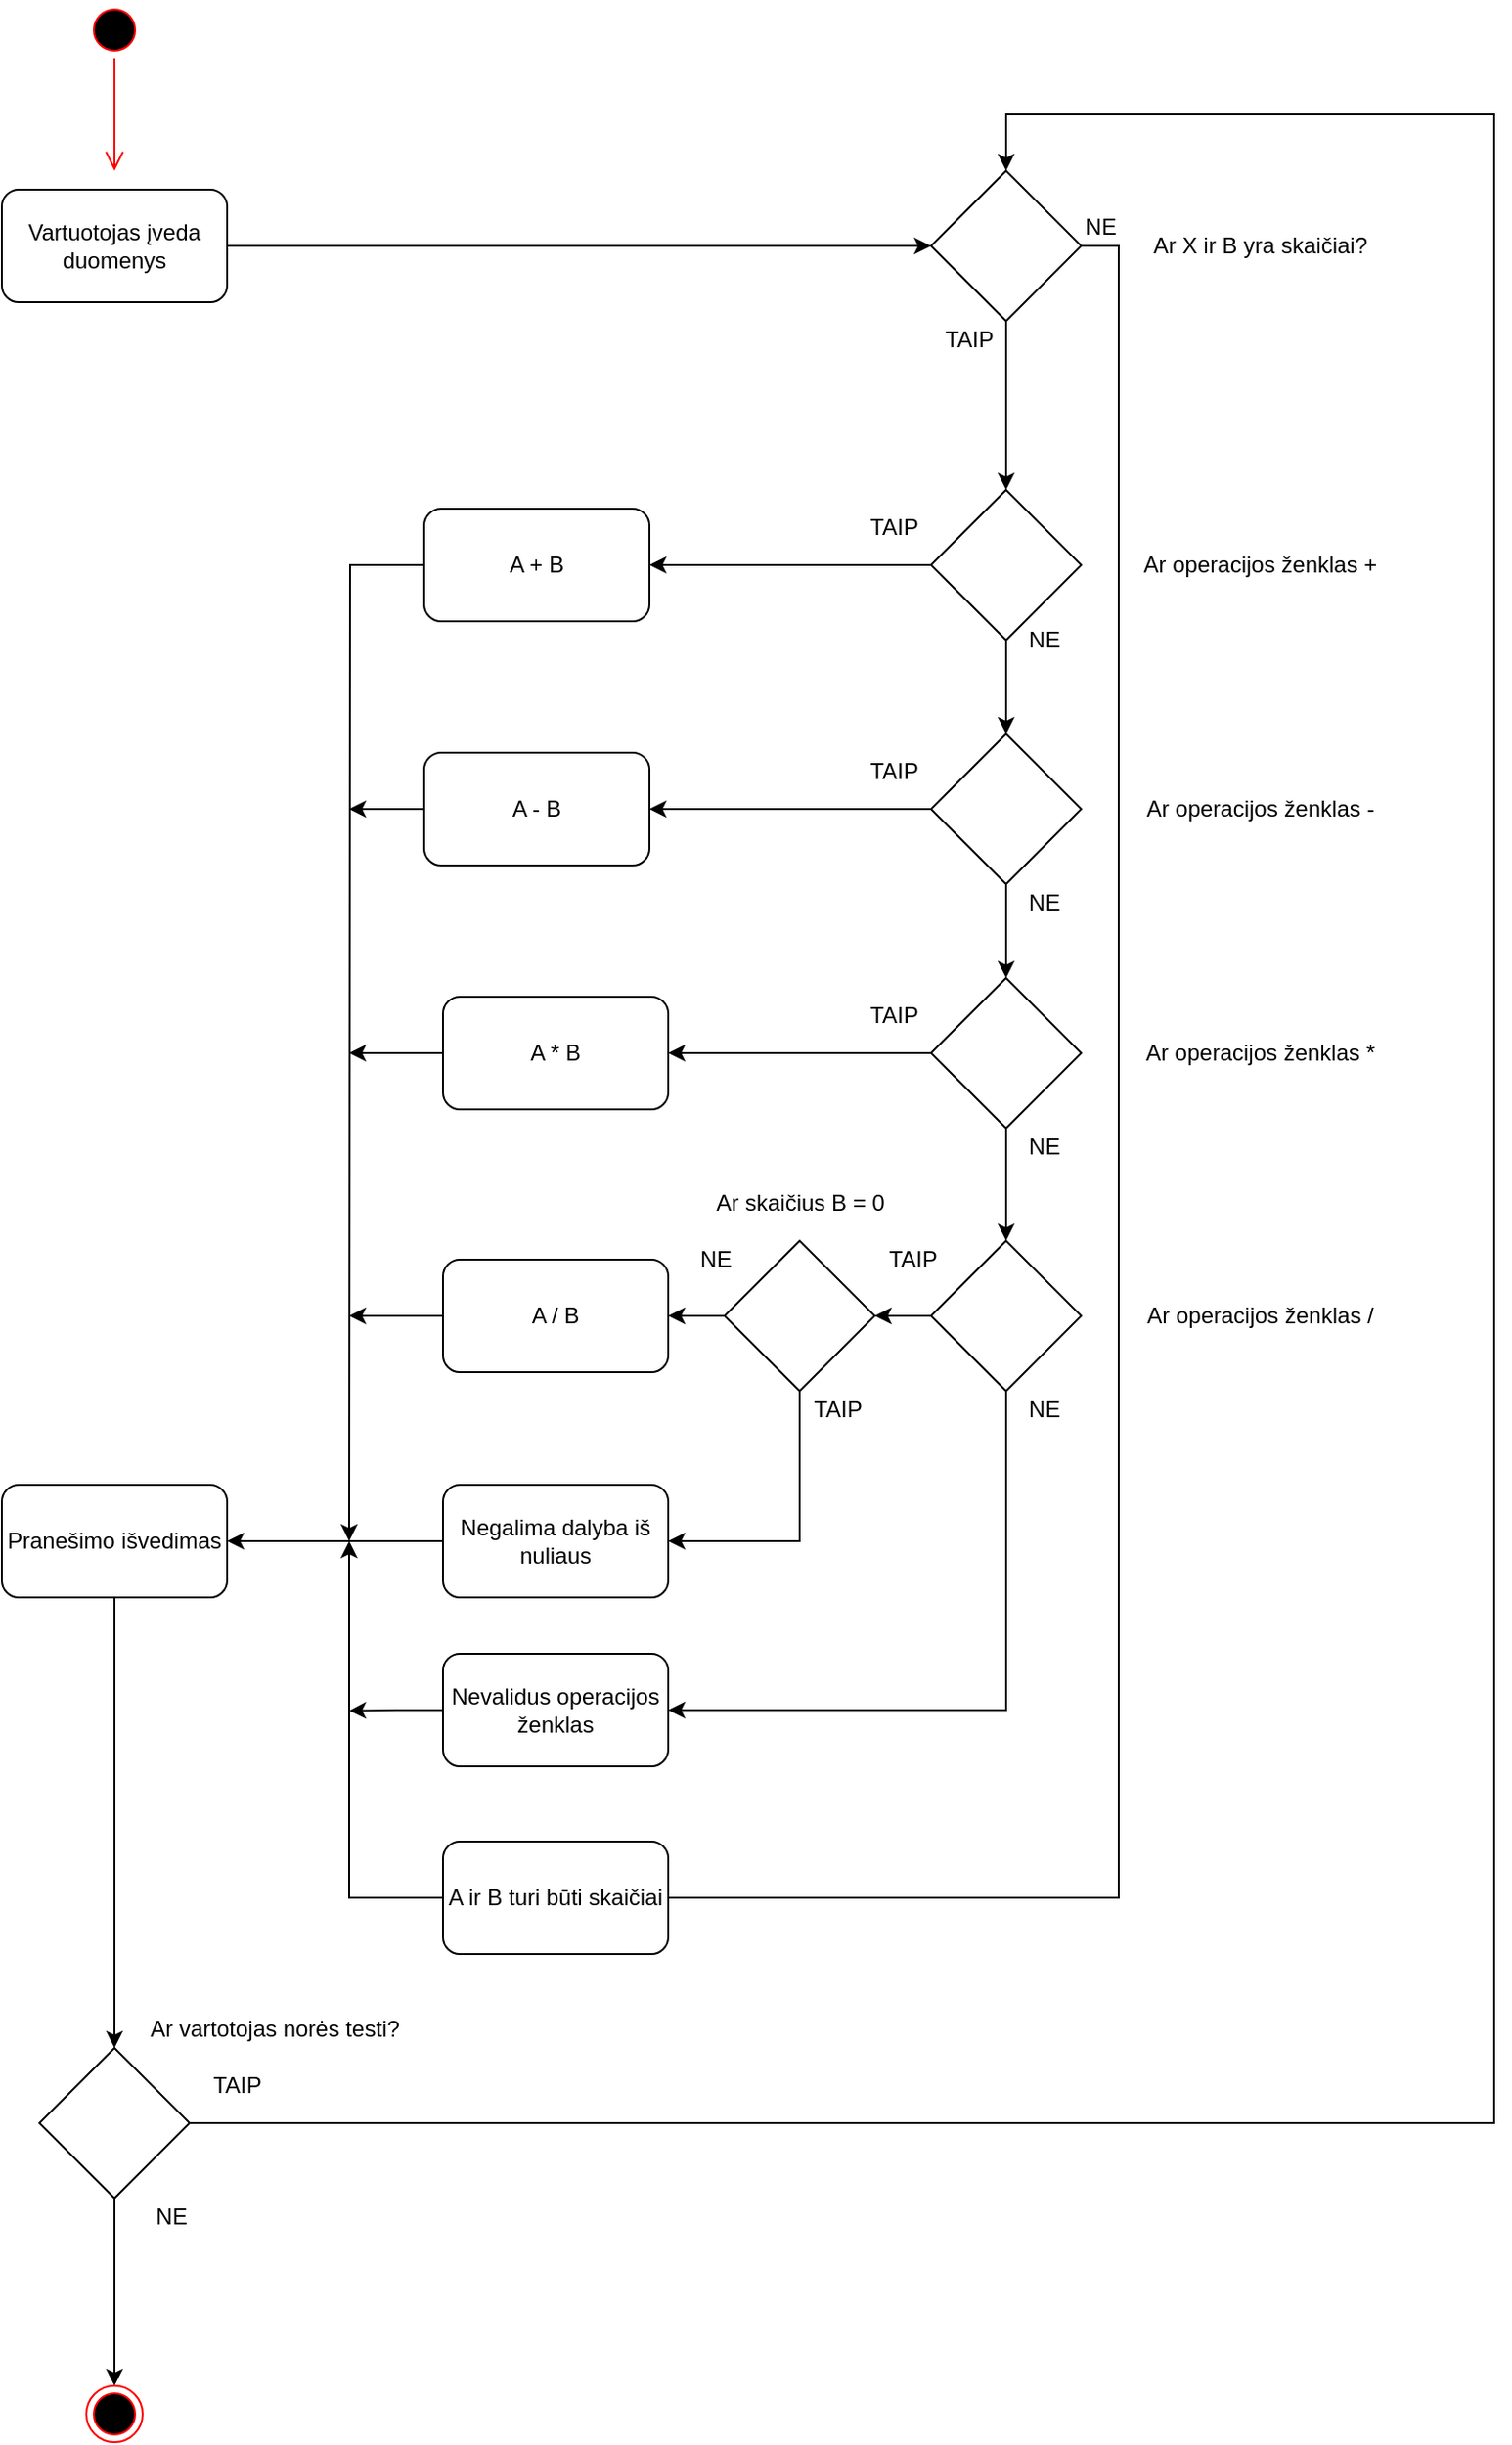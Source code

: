 <mxfile version="13.7.9" type="device"><diagram id="p7X6ZBg62qdABpZR3_G6" name="Page-1"><mxGraphModel dx="2083" dy="1323" grid="1" gridSize="10" guides="1" tooltips="1" connect="1" arrows="1" fold="1" page="1" pageScale="1" pageWidth="827" pageHeight="1169" math="0" shadow="0"><root><mxCell id="0"/><mxCell id="1" parent="0"/><mxCell id="2SCtub2LhXO2Xbrkj-Kt-11" value="" style="ellipse;html=1;shape=startState;fillColor=#000000;strokeColor=#ff0000;" vertex="1" parent="1"><mxGeometry x="140" y="10" width="30" height="30" as="geometry"/></mxCell><mxCell id="2SCtub2LhXO2Xbrkj-Kt-12" value="" style="edgeStyle=orthogonalEdgeStyle;html=1;verticalAlign=bottom;endArrow=open;endSize=8;strokeColor=#ff0000;" edge="1" source="2SCtub2LhXO2Xbrkj-Kt-11" parent="1"><mxGeometry relative="1" as="geometry"><mxPoint x="155" y="100" as="targetPoint"/><Array as="points"><mxPoint x="155" y="60"/><mxPoint x="155" y="60"/></Array></mxGeometry></mxCell><mxCell id="2SCtub2LhXO2Xbrkj-Kt-45" style="edgeStyle=orthogonalEdgeStyle;rounded=0;orthogonalLoop=1;jettySize=auto;html=1;exitX=1;exitY=0.5;exitDx=0;exitDy=0;entryX=0;entryY=0.5;entryDx=0;entryDy=0;" edge="1" parent="1" source="2SCtub2LhXO2Xbrkj-Kt-13" target="2SCtub2LhXO2Xbrkj-Kt-44"><mxGeometry relative="1" as="geometry"/></mxCell><mxCell id="2SCtub2LhXO2Xbrkj-Kt-13" value="Vartuotojas įveda duomenys" style="rounded=1;whiteSpace=wrap;html=1;" vertex="1" parent="1"><mxGeometry x="95" y="110" width="120" height="60" as="geometry"/></mxCell><mxCell id="2SCtub2LhXO2Xbrkj-Kt-40" style="edgeStyle=orthogonalEdgeStyle;rounded=0;orthogonalLoop=1;jettySize=auto;html=1;exitX=0.5;exitY=1;exitDx=0;exitDy=0;entryX=0.5;entryY=0;entryDx=0;entryDy=0;" edge="1" parent="1" source="2SCtub2LhXO2Xbrkj-Kt-15" target="2SCtub2LhXO2Xbrkj-Kt-16"><mxGeometry relative="1" as="geometry"/></mxCell><mxCell id="2SCtub2LhXO2Xbrkj-Kt-47" style="edgeStyle=orthogonalEdgeStyle;rounded=0;orthogonalLoop=1;jettySize=auto;html=1;exitX=0;exitY=0.5;exitDx=0;exitDy=0;entryX=1;entryY=0.5;entryDx=0;entryDy=0;" edge="1" parent="1" source="2SCtub2LhXO2Xbrkj-Kt-15" target="2SCtub2LhXO2Xbrkj-Kt-19"><mxGeometry relative="1" as="geometry"/></mxCell><mxCell id="2SCtub2LhXO2Xbrkj-Kt-15" value="" style="rhombus;whiteSpace=wrap;html=1;" vertex="1" parent="1"><mxGeometry x="590" y="270" width="80" height="80" as="geometry"/></mxCell><mxCell id="2SCtub2LhXO2Xbrkj-Kt-41" style="edgeStyle=orthogonalEdgeStyle;rounded=0;orthogonalLoop=1;jettySize=auto;html=1;exitX=0.5;exitY=1;exitDx=0;exitDy=0;entryX=0.5;entryY=0;entryDx=0;entryDy=0;" edge="1" parent="1" source="2SCtub2LhXO2Xbrkj-Kt-16" target="2SCtub2LhXO2Xbrkj-Kt-17"><mxGeometry relative="1" as="geometry"/></mxCell><mxCell id="2SCtub2LhXO2Xbrkj-Kt-56" style="edgeStyle=orthogonalEdgeStyle;rounded=0;orthogonalLoop=1;jettySize=auto;html=1;entryX=1;entryY=0.5;entryDx=0;entryDy=0;" edge="1" parent="1" source="2SCtub2LhXO2Xbrkj-Kt-16" target="2SCtub2LhXO2Xbrkj-Kt-20"><mxGeometry relative="1" as="geometry"/></mxCell><mxCell id="2SCtub2LhXO2Xbrkj-Kt-16" value="" style="rhombus;whiteSpace=wrap;html=1;" vertex="1" parent="1"><mxGeometry x="590" y="400" width="80" height="80" as="geometry"/></mxCell><mxCell id="2SCtub2LhXO2Xbrkj-Kt-42" style="edgeStyle=orthogonalEdgeStyle;rounded=0;orthogonalLoop=1;jettySize=auto;html=1;exitX=0.5;exitY=1;exitDx=0;exitDy=0;entryX=0.5;entryY=0;entryDx=0;entryDy=0;" edge="1" parent="1" source="2SCtub2LhXO2Xbrkj-Kt-17" target="2SCtub2LhXO2Xbrkj-Kt-18"><mxGeometry relative="1" as="geometry"/></mxCell><mxCell id="2SCtub2LhXO2Xbrkj-Kt-57" style="edgeStyle=orthogonalEdgeStyle;rounded=0;orthogonalLoop=1;jettySize=auto;html=1;exitX=0;exitY=0.5;exitDx=0;exitDy=0;entryX=1;entryY=0.5;entryDx=0;entryDy=0;" edge="1" parent="1" source="2SCtub2LhXO2Xbrkj-Kt-17" target="2SCtub2LhXO2Xbrkj-Kt-21"><mxGeometry relative="1" as="geometry"/></mxCell><mxCell id="2SCtub2LhXO2Xbrkj-Kt-17" value="" style="rhombus;whiteSpace=wrap;html=1;" vertex="1" parent="1"><mxGeometry x="590" y="530" width="80" height="80" as="geometry"/></mxCell><mxCell id="2SCtub2LhXO2Xbrkj-Kt-38" style="edgeStyle=orthogonalEdgeStyle;rounded=0;orthogonalLoop=1;jettySize=auto;html=1;exitX=0;exitY=0.5;exitDx=0;exitDy=0;entryX=1;entryY=0.5;entryDx=0;entryDy=0;" edge="1" parent="1" source="2SCtub2LhXO2Xbrkj-Kt-18" target="2SCtub2LhXO2Xbrkj-Kt-37"><mxGeometry relative="1" as="geometry"/></mxCell><mxCell id="2SCtub2LhXO2Xbrkj-Kt-67" style="edgeStyle=orthogonalEdgeStyle;rounded=0;orthogonalLoop=1;jettySize=auto;html=1;exitX=0.5;exitY=1;exitDx=0;exitDy=0;entryX=1;entryY=0.5;entryDx=0;entryDy=0;" edge="1" parent="1" source="2SCtub2LhXO2Xbrkj-Kt-18" target="2SCtub2LhXO2Xbrkj-Kt-66"><mxGeometry relative="1" as="geometry"><mxPoint x="480" y="920" as="targetPoint"/><Array as="points"><mxPoint x="630" y="920"/></Array></mxGeometry></mxCell><mxCell id="2SCtub2LhXO2Xbrkj-Kt-18" value="" style="rhombus;whiteSpace=wrap;html=1;" vertex="1" parent="1"><mxGeometry x="590" y="670" width="80" height="80" as="geometry"/></mxCell><mxCell id="2SCtub2LhXO2Xbrkj-Kt-28" style="edgeStyle=orthogonalEdgeStyle;rounded=0;orthogonalLoop=1;jettySize=auto;html=1;exitX=0;exitY=0.5;exitDx=0;exitDy=0;" edge="1" parent="1" source="2SCtub2LhXO2Xbrkj-Kt-19"><mxGeometry relative="1" as="geometry"><mxPoint x="280" y="830.0" as="targetPoint"/></mxGeometry></mxCell><mxCell id="2SCtub2LhXO2Xbrkj-Kt-19" value="A + B" style="rounded=1;whiteSpace=wrap;html=1;" vertex="1" parent="1"><mxGeometry x="320" y="280" width="120" height="60" as="geometry"/></mxCell><mxCell id="2SCtub2LhXO2Xbrkj-Kt-29" style="edgeStyle=orthogonalEdgeStyle;rounded=0;orthogonalLoop=1;jettySize=auto;html=1;exitX=0;exitY=0.5;exitDx=0;exitDy=0;" edge="1" parent="1" source="2SCtub2LhXO2Xbrkj-Kt-20"><mxGeometry relative="1" as="geometry"><mxPoint x="280" y="440" as="targetPoint"/></mxGeometry></mxCell><mxCell id="2SCtub2LhXO2Xbrkj-Kt-20" value="A - B" style="rounded=1;whiteSpace=wrap;html=1;" vertex="1" parent="1"><mxGeometry x="320" y="410" width="120" height="60" as="geometry"/></mxCell><mxCell id="2SCtub2LhXO2Xbrkj-Kt-30" style="edgeStyle=orthogonalEdgeStyle;rounded=0;orthogonalLoop=1;jettySize=auto;html=1;exitX=0;exitY=0.5;exitDx=0;exitDy=0;" edge="1" parent="1" source="2SCtub2LhXO2Xbrkj-Kt-21"><mxGeometry relative="1" as="geometry"><mxPoint x="280" y="570" as="targetPoint"/></mxGeometry></mxCell><mxCell id="2SCtub2LhXO2Xbrkj-Kt-21" value="A * B" style="rounded=1;whiteSpace=wrap;html=1;" vertex="1" parent="1"><mxGeometry x="330" y="540" width="120" height="60" as="geometry"/></mxCell><mxCell id="2SCtub2LhXO2Xbrkj-Kt-31" style="edgeStyle=orthogonalEdgeStyle;rounded=0;orthogonalLoop=1;jettySize=auto;html=1;exitX=0;exitY=0.5;exitDx=0;exitDy=0;" edge="1" parent="1" source="2SCtub2LhXO2Xbrkj-Kt-22"><mxGeometry relative="1" as="geometry"><mxPoint x="280" y="710" as="targetPoint"/></mxGeometry></mxCell><mxCell id="2SCtub2LhXO2Xbrkj-Kt-22" value="A / B" style="rounded=1;whiteSpace=wrap;html=1;" vertex="1" parent="1"><mxGeometry x="330" y="680" width="120" height="60" as="geometry"/></mxCell><mxCell id="2SCtub2LhXO2Xbrkj-Kt-36" style="edgeStyle=orthogonalEdgeStyle;rounded=0;orthogonalLoop=1;jettySize=auto;html=1;exitX=0.5;exitY=1;exitDx=0;exitDy=0;entryX=1;entryY=0.5;entryDx=0;entryDy=0;" edge="1" parent="1" source="2SCtub2LhXO2Xbrkj-Kt-37" target="2SCtub2LhXO2Xbrkj-Kt-24"><mxGeometry relative="1" as="geometry"><mxPoint x="590" y="830" as="sourcePoint"/></mxGeometry></mxCell><mxCell id="2SCtub2LhXO2Xbrkj-Kt-27" style="edgeStyle=orthogonalEdgeStyle;rounded=0;orthogonalLoop=1;jettySize=auto;html=1;exitX=0;exitY=0.5;exitDx=0;exitDy=0;entryX=1;entryY=0.5;entryDx=0;entryDy=0;" edge="1" parent="1" source="2SCtub2LhXO2Xbrkj-Kt-24" target="2SCtub2LhXO2Xbrkj-Kt-25"><mxGeometry relative="1" as="geometry"/></mxCell><mxCell id="2SCtub2LhXO2Xbrkj-Kt-24" value="Negalima dalyba iš nuliaus" style="rounded=1;whiteSpace=wrap;html=1;" vertex="1" parent="1"><mxGeometry x="330" y="800" width="120" height="60" as="geometry"/></mxCell><mxCell id="2SCtub2LhXO2Xbrkj-Kt-79" style="edgeStyle=orthogonalEdgeStyle;rounded=0;orthogonalLoop=1;jettySize=auto;html=1;exitX=0.5;exitY=1;exitDx=0;exitDy=0;entryX=0.5;entryY=0;entryDx=0;entryDy=0;" edge="1" parent="1" source="2SCtub2LhXO2Xbrkj-Kt-25" target="2SCtub2LhXO2Xbrkj-Kt-77"><mxGeometry relative="1" as="geometry"/></mxCell><mxCell id="2SCtub2LhXO2Xbrkj-Kt-25" value="Pranešimo išvedimas" style="rounded=1;whiteSpace=wrap;html=1;" vertex="1" parent="1"><mxGeometry x="95" y="800" width="120" height="60" as="geometry"/></mxCell><mxCell id="2SCtub2LhXO2Xbrkj-Kt-39" style="edgeStyle=orthogonalEdgeStyle;rounded=0;orthogonalLoop=1;jettySize=auto;html=1;exitX=0;exitY=0.5;exitDx=0;exitDy=0;entryX=1;entryY=0.5;entryDx=0;entryDy=0;" edge="1" parent="1" source="2SCtub2LhXO2Xbrkj-Kt-37" target="2SCtub2LhXO2Xbrkj-Kt-22"><mxGeometry relative="1" as="geometry"/></mxCell><mxCell id="2SCtub2LhXO2Xbrkj-Kt-37" value="" style="rhombus;whiteSpace=wrap;html=1;" vertex="1" parent="1"><mxGeometry x="480" y="670" width="80" height="80" as="geometry"/></mxCell><mxCell id="2SCtub2LhXO2Xbrkj-Kt-46" style="edgeStyle=orthogonalEdgeStyle;rounded=0;orthogonalLoop=1;jettySize=auto;html=1;exitX=0.5;exitY=1;exitDx=0;exitDy=0;entryX=0.5;entryY=0;entryDx=0;entryDy=0;" edge="1" parent="1" source="2SCtub2LhXO2Xbrkj-Kt-44" target="2SCtub2LhXO2Xbrkj-Kt-15"><mxGeometry relative="1" as="geometry"/></mxCell><mxCell id="2SCtub2LhXO2Xbrkj-Kt-48" style="edgeStyle=orthogonalEdgeStyle;rounded=0;orthogonalLoop=1;jettySize=auto;html=1;exitX=1;exitY=0.5;exitDx=0;exitDy=0;" edge="1" parent="1" source="2SCtub2LhXO2Xbrkj-Kt-44"><mxGeometry relative="1" as="geometry"><mxPoint x="280" y="830" as="targetPoint"/><Array as="points"><mxPoint x="690" y="140"/><mxPoint x="690" y="1020"/></Array></mxGeometry></mxCell><mxCell id="2SCtub2LhXO2Xbrkj-Kt-44" value="" style="rhombus;whiteSpace=wrap;html=1;" vertex="1" parent="1"><mxGeometry x="590" y="100" width="80" height="80" as="geometry"/></mxCell><mxCell id="2SCtub2LhXO2Xbrkj-Kt-49" value="A ir B turi būti skaičiai" style="rounded=1;whiteSpace=wrap;html=1;" vertex="1" parent="1"><mxGeometry x="330" y="990" width="120" height="60" as="geometry"/></mxCell><mxCell id="2SCtub2LhXO2Xbrkj-Kt-51" value="&lt;span&gt;Ar X ir B yra skaičiai?&lt;/span&gt;" style="text;html=1;align=center;verticalAlign=middle;resizable=0;points=[];autosize=1;" vertex="1" parent="1"><mxGeometry x="700" y="130" width="130" height="20" as="geometry"/></mxCell><mxCell id="2SCtub2LhXO2Xbrkj-Kt-52" value="NE" style="text;html=1;align=center;verticalAlign=middle;resizable=0;points=[];autosize=1;" vertex="1" parent="1"><mxGeometry x="665" y="120" width="30" height="20" as="geometry"/></mxCell><mxCell id="2SCtub2LhXO2Xbrkj-Kt-53" value="TAIP" style="text;html=1;align=center;verticalAlign=middle;resizable=0;points=[];autosize=1;" vertex="1" parent="1"><mxGeometry x="590" y="180" width="40" height="20" as="geometry"/></mxCell><mxCell id="2SCtub2LhXO2Xbrkj-Kt-54" value="Ar operacijos ženklas +" style="text;html=1;align=center;verticalAlign=middle;resizable=0;points=[];autosize=1;" vertex="1" parent="1"><mxGeometry x="695" y="300" width="140" height="20" as="geometry"/></mxCell><mxCell id="2SCtub2LhXO2Xbrkj-Kt-55" value="NE" style="text;html=1;align=center;verticalAlign=middle;resizable=0;points=[];autosize=1;" vertex="1" parent="1"><mxGeometry x="635" y="340" width="30" height="20" as="geometry"/></mxCell><mxCell id="2SCtub2LhXO2Xbrkj-Kt-58" value="TAIP" style="text;html=1;align=center;verticalAlign=middle;resizable=0;points=[];autosize=1;" vertex="1" parent="1"><mxGeometry x="550" y="280" width="40" height="20" as="geometry"/></mxCell><mxCell id="2SCtub2LhXO2Xbrkj-Kt-59" value="TAIP" style="text;html=1;align=center;verticalAlign=middle;resizable=0;points=[];autosize=1;" vertex="1" parent="1"><mxGeometry x="550" y="410" width="40" height="20" as="geometry"/></mxCell><mxCell id="2SCtub2LhXO2Xbrkj-Kt-60" value="TAIP" style="text;html=1;align=center;verticalAlign=middle;resizable=0;points=[];autosize=1;" vertex="1" parent="1"><mxGeometry x="550" y="540" width="40" height="20" as="geometry"/></mxCell><mxCell id="2SCtub2LhXO2Xbrkj-Kt-61" value="TAIP" style="text;html=1;align=center;verticalAlign=middle;resizable=0;points=[];autosize=1;" vertex="1" parent="1"><mxGeometry x="560" y="670" width="40" height="20" as="geometry"/></mxCell><mxCell id="2SCtub2LhXO2Xbrkj-Kt-62" value="NE" style="text;html=1;align=center;verticalAlign=middle;resizable=0;points=[];autosize=1;" vertex="1" parent="1"><mxGeometry x="635" y="480" width="30" height="20" as="geometry"/></mxCell><mxCell id="2SCtub2LhXO2Xbrkj-Kt-63" value="NE" style="text;html=1;align=center;verticalAlign=middle;resizable=0;points=[];autosize=1;" vertex="1" parent="1"><mxGeometry x="635" y="610" width="30" height="20" as="geometry"/></mxCell><mxCell id="2SCtub2LhXO2Xbrkj-Kt-64" value="NE" style="text;html=1;align=center;verticalAlign=middle;resizable=0;points=[];autosize=1;" vertex="1" parent="1"><mxGeometry x="635" y="750" width="30" height="20" as="geometry"/></mxCell><mxCell id="2SCtub2LhXO2Xbrkj-Kt-68" style="edgeStyle=orthogonalEdgeStyle;rounded=0;orthogonalLoop=1;jettySize=auto;html=1;exitX=0;exitY=0.5;exitDx=0;exitDy=0;" edge="1" parent="1" source="2SCtub2LhXO2Xbrkj-Kt-66"><mxGeometry relative="1" as="geometry"><mxPoint x="280" y="920.276" as="targetPoint"/></mxGeometry></mxCell><mxCell id="2SCtub2LhXO2Xbrkj-Kt-66" value="Nevalidus operacijos ženklas" style="rounded=1;whiteSpace=wrap;html=1;" vertex="1" parent="1"><mxGeometry x="330" y="890" width="120" height="60" as="geometry"/></mxCell><mxCell id="2SCtub2LhXO2Xbrkj-Kt-69" value="Ar operacijos ženklas -" style="text;html=1;align=center;verticalAlign=middle;resizable=0;points=[];autosize=1;" vertex="1" parent="1"><mxGeometry x="695" y="430" width="140" height="20" as="geometry"/></mxCell><mxCell id="2SCtub2LhXO2Xbrkj-Kt-70" value="&lt;span style=&quot;color: rgba(0 , 0 , 0 , 0) ; font-family: monospace ; font-size: 0px&quot;&gt;%3CmxGraphModel%3E%3Croot%3E%3CmxCell%20id%3D%220%22%2F%3E%3CmxCell%20id%3D%221%22%20parent%3D%220%22%2F%3E%3CmxCell%20id%3D%222%22%20value%3D%22Ar%20operacijos%20%C5%BEenklas%20-%22%20style%3D%22text%3Bhtml%3D1%3Balign%3Dcenter%3BverticalAlign%3Dmiddle%3Bresizable%3D0%3Bpoints%3D%5B%5D%3Bautosize%3D1%3B%22%20vertex%3D%221%22%20parent%3D%221%22%3E%3CmxGeometry%20x%3D%22695%22%20y%3D%22430%22%20width%3D%22140%22%20height%3D%2220%22%20as%3D%22geometry%22%2F%3E%3C%2FmxCell%3E%3C%2Froot%3E%3C%2FmxGraphModel%3E&lt;/span&gt;" style="text;html=1;align=center;verticalAlign=middle;resizable=0;points=[];autosize=1;" vertex="1" parent="1"><mxGeometry x="740" y="560" width="20" height="20" as="geometry"/></mxCell><mxCell id="2SCtub2LhXO2Xbrkj-Kt-71" value="Ar operacijos ženklas *" style="text;html=1;align=center;verticalAlign=middle;resizable=0;points=[];autosize=1;" vertex="1" parent="1"><mxGeometry x="695" y="560" width="140" height="20" as="geometry"/></mxCell><mxCell id="2SCtub2LhXO2Xbrkj-Kt-72" value="&lt;span style=&quot;color: rgba(0 , 0 , 0 , 0) ; font-family: monospace ; font-size: 0px&quot;&gt;%3CmxGraphModel%3E%3Croot%3E%3CmxCell%20id%3D%220%22%2F%3E%3CmxCell%20id%3D%221%22%20parent%3D%220%22%2F%3E%3CmxCell%20id%3D%222%22%20value%3D%22Ar%20operacijos%20%C5%BEenklas%20-%22%20style%3D%22text%3Bhtml%3D1%3Balign%3Dcenter%3BverticalAlign%3Dmiddle%3Bresizable%3D0%3Bpoints%3D%5B%5D%3Bautosize%3D1%3B%22%20vertex%3D%221%22%20parent%3D%221%22%3E%3CmxGeometry%20x%3D%22695%22%20y%3D%22430%22%20width%3D%22140%22%20height%3D%2220%22%20as%3D%22geometry%22%2F%3E%3C%2FmxCell%3E%3C%2Froot%3E%3C%2FmxGraphModel%3E&lt;/span&gt;" style="text;html=1;align=center;verticalAlign=middle;resizable=0;points=[];autosize=1;" vertex="1" parent="1"><mxGeometry x="740" y="710" width="20" height="20" as="geometry"/></mxCell><mxCell id="2SCtub2LhXO2Xbrkj-Kt-73" value="Ar operacijos ženklas /" style="text;html=1;align=center;verticalAlign=middle;resizable=0;points=[];autosize=1;" vertex="1" parent="1"><mxGeometry x="695" y="700" width="140" height="20" as="geometry"/></mxCell><mxCell id="2SCtub2LhXO2Xbrkj-Kt-74" value="Ar skaičius B = 0" style="text;html=1;align=center;verticalAlign=middle;resizable=0;points=[];autosize=1;" vertex="1" parent="1"><mxGeometry x="465" y="640" width="110" height="20" as="geometry"/></mxCell><mxCell id="2SCtub2LhXO2Xbrkj-Kt-75" value="TAIP" style="text;html=1;align=center;verticalAlign=middle;resizable=0;points=[];autosize=1;" vertex="1" parent="1"><mxGeometry x="520" y="750" width="40" height="20" as="geometry"/></mxCell><mxCell id="2SCtub2LhXO2Xbrkj-Kt-76" value="NE" style="text;html=1;align=center;verticalAlign=middle;resizable=0;points=[];autosize=1;" vertex="1" parent="1"><mxGeometry x="460" y="670" width="30" height="20" as="geometry"/></mxCell><mxCell id="2SCtub2LhXO2Xbrkj-Kt-78" style="edgeStyle=orthogonalEdgeStyle;rounded=0;orthogonalLoop=1;jettySize=auto;html=1;exitX=1;exitY=0.5;exitDx=0;exitDy=0;entryX=0.5;entryY=0;entryDx=0;entryDy=0;" edge="1" parent="1" source="2SCtub2LhXO2Xbrkj-Kt-77" target="2SCtub2LhXO2Xbrkj-Kt-44"><mxGeometry relative="1" as="geometry"><mxPoint x="770" y="40" as="targetPoint"/><Array as="points"><mxPoint x="890" y="1140"/><mxPoint x="890" y="70"/><mxPoint x="630" y="70"/></Array></mxGeometry></mxCell><mxCell id="2SCtub2LhXO2Xbrkj-Kt-81" style="edgeStyle=orthogonalEdgeStyle;rounded=0;orthogonalLoop=1;jettySize=auto;html=1;exitX=0.5;exitY=1;exitDx=0;exitDy=0;entryX=0.5;entryY=0;entryDx=0;entryDy=0;" edge="1" parent="1" source="2SCtub2LhXO2Xbrkj-Kt-77" target="2SCtub2LhXO2Xbrkj-Kt-80"><mxGeometry relative="1" as="geometry"><mxPoint x="155.333" y="1270" as="targetPoint"/></mxGeometry></mxCell><mxCell id="2SCtub2LhXO2Xbrkj-Kt-77" value="" style="rhombus;whiteSpace=wrap;html=1;" vertex="1" parent="1"><mxGeometry x="115" y="1100" width="80" height="80" as="geometry"/></mxCell><mxCell id="2SCtub2LhXO2Xbrkj-Kt-80" value="" style="ellipse;html=1;shape=endState;fillColor=#000000;strokeColor=#ff0000;" vertex="1" parent="1"><mxGeometry x="140" y="1280" width="30" height="30" as="geometry"/></mxCell><mxCell id="2SCtub2LhXO2Xbrkj-Kt-82" value="Ar vartotojas norės testi?" style="text;html=1;align=center;verticalAlign=middle;resizable=0;points=[];autosize=1;" vertex="1" parent="1"><mxGeometry x="165" y="1080" width="150" height="20" as="geometry"/></mxCell><mxCell id="2SCtub2LhXO2Xbrkj-Kt-83" value="TAIP" style="text;html=1;align=center;verticalAlign=middle;resizable=0;points=[];autosize=1;" vertex="1" parent="1"><mxGeometry x="200" y="1110" width="40" height="20" as="geometry"/></mxCell><mxCell id="2SCtub2LhXO2Xbrkj-Kt-84" value="NE" style="text;html=1;align=center;verticalAlign=middle;resizable=0;points=[];autosize=1;" vertex="1" parent="1"><mxGeometry x="170" y="1180" width="30" height="20" as="geometry"/></mxCell></root></mxGraphModel></diagram></mxfile>